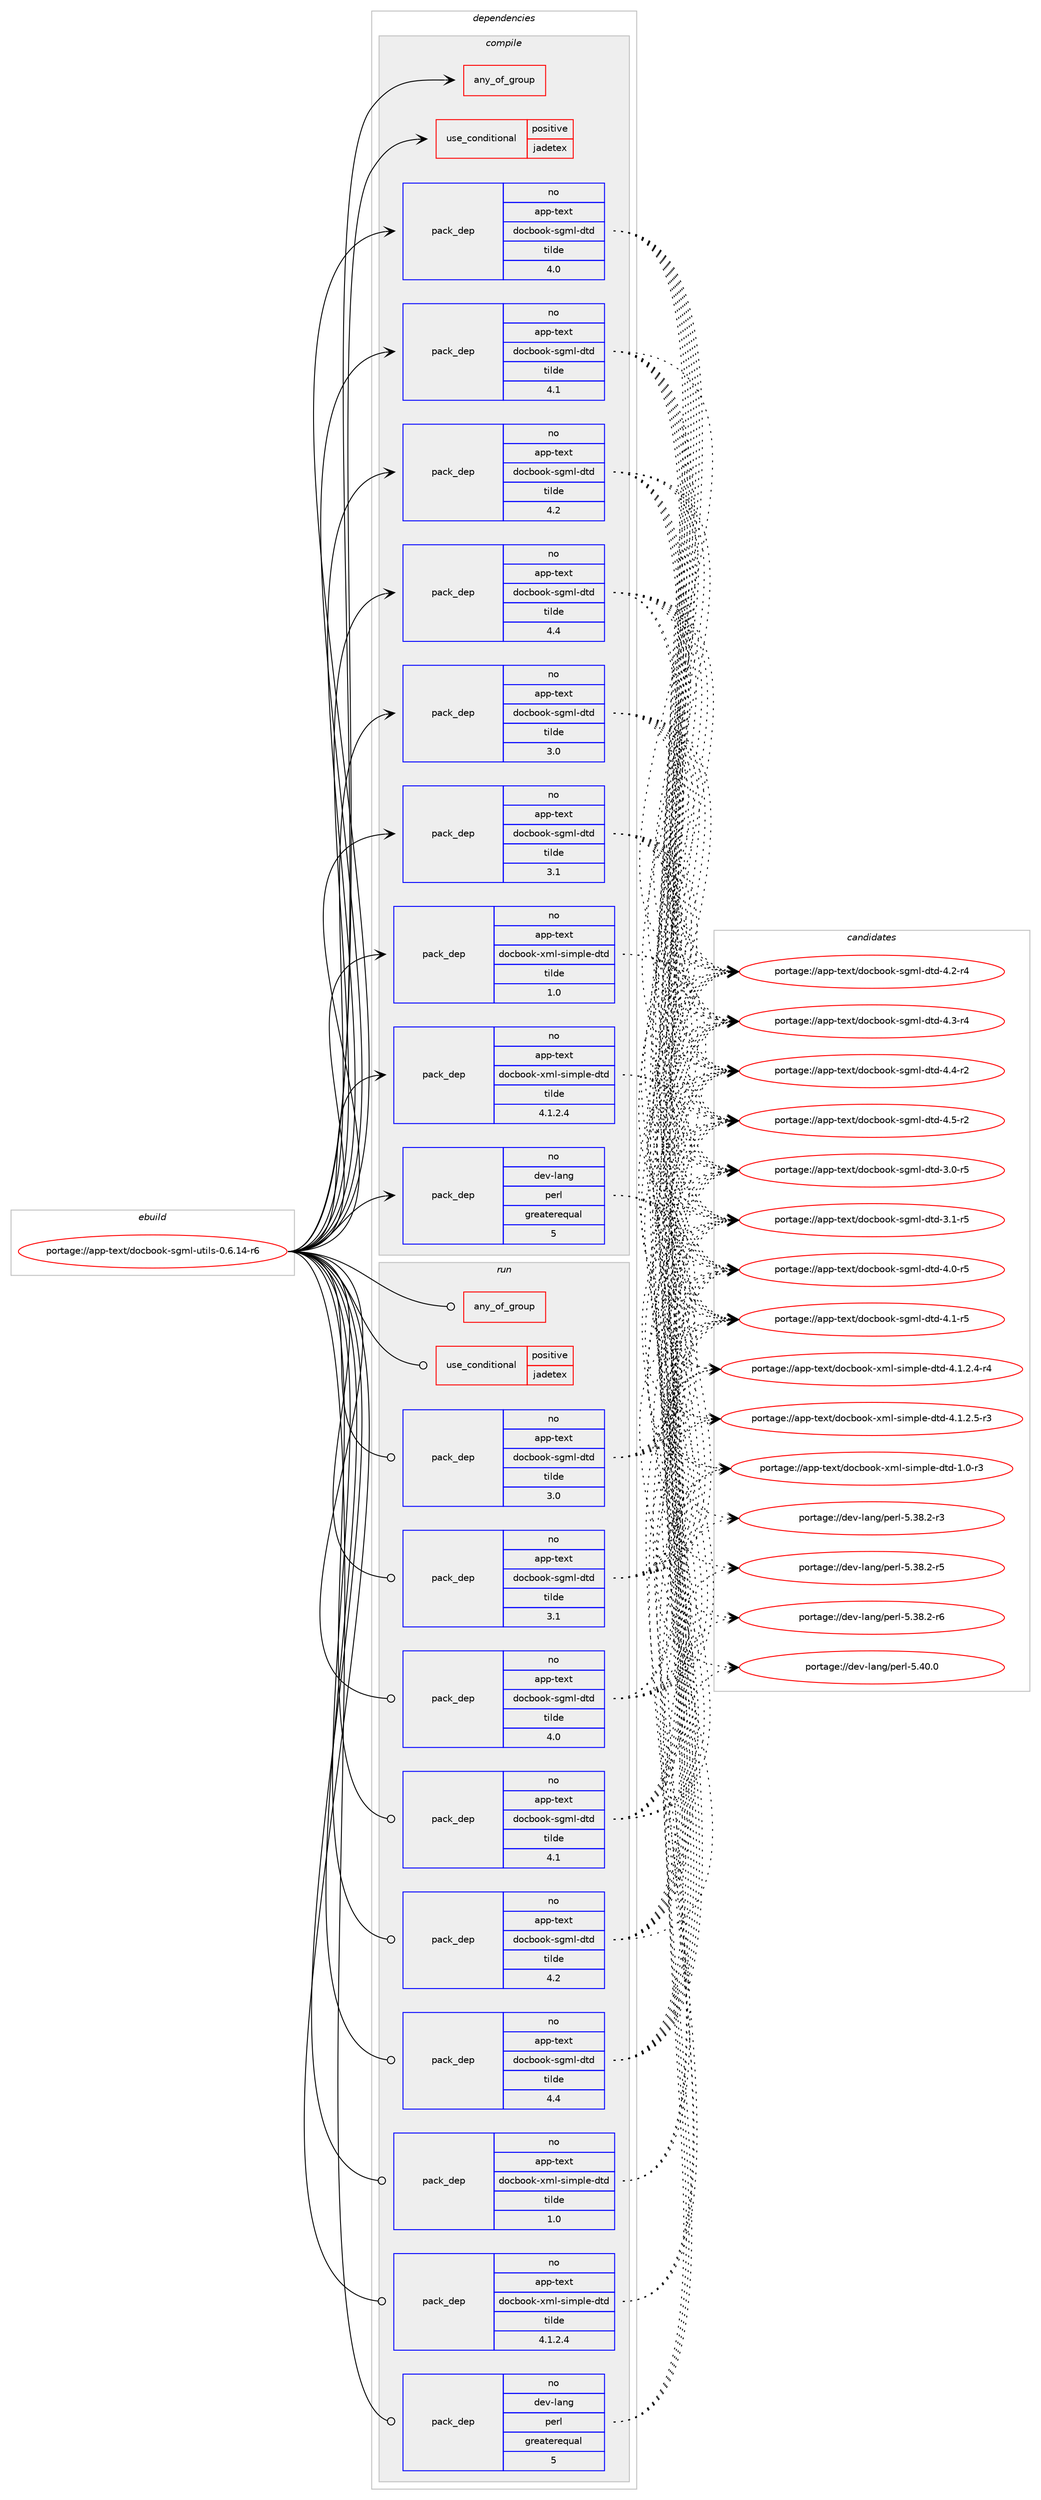 digraph prolog {

# *************
# Graph options
# *************

newrank=true;
concentrate=true;
compound=true;
graph [rankdir=LR,fontname=Helvetica,fontsize=10,ranksep=1.5];#, ranksep=2.5, nodesep=0.2];
edge  [arrowhead=vee];
node  [fontname=Helvetica,fontsize=10];

# **********
# The ebuild
# **********

subgraph cluster_leftcol {
color=gray;
rank=same;
label=<<i>ebuild</i>>;
id [label="portage://app-text/docbook-sgml-utils-0.6.14-r6", color=red, width=4, href="../app-text/docbook-sgml-utils-0.6.14-r6.svg"];
}

# ****************
# The dependencies
# ****************

subgraph cluster_midcol {
color=gray;
label=<<i>dependencies</i>>;
subgraph cluster_compile {
fillcolor="#eeeeee";
style=filled;
label=<<i>compile</i>>;
subgraph any417 {
dependency24338 [label=<<TABLE BORDER="0" CELLBORDER="1" CELLSPACING="0" CELLPADDING="4"><TR><TD CELLPADDING="10">any_of_group</TD></TR></TABLE>>, shape=none, color=red];# *** BEGIN UNKNOWN DEPENDENCY TYPE (TODO) ***
# dependency24338 -> package_dependency(portage://app-text/docbook-sgml-utils-0.6.14-r6,install,no,www-client,lynx,none,[,,],[],[])
# *** END UNKNOWN DEPENDENCY TYPE (TODO) ***

# *** BEGIN UNKNOWN DEPENDENCY TYPE (TODO) ***
# dependency24338 -> package_dependency(portage://app-text/docbook-sgml-utils-0.6.14-r6,install,no,www-client,links,none,[,,],[],[])
# *** END UNKNOWN DEPENDENCY TYPE (TODO) ***

# *** BEGIN UNKNOWN DEPENDENCY TYPE (TODO) ***
# dependency24338 -> package_dependency(portage://app-text/docbook-sgml-utils-0.6.14-r6,install,no,www-client,elinks,none,[,,],[],[])
# *** END UNKNOWN DEPENDENCY TYPE (TODO) ***

# *** BEGIN UNKNOWN DEPENDENCY TYPE (TODO) ***
# dependency24338 -> package_dependency(portage://app-text/docbook-sgml-utils-0.6.14-r6,install,no,virtual,w3m,none,[,,],[],[])
# *** END UNKNOWN DEPENDENCY TYPE (TODO) ***

}
id:e -> dependency24338:w [weight=20,style="solid",arrowhead="vee"];
subgraph cond14523 {
dependency24339 [label=<<TABLE BORDER="0" CELLBORDER="1" CELLSPACING="0" CELLPADDING="4"><TR><TD ROWSPAN="3" CELLPADDING="10">use_conditional</TD></TR><TR><TD>positive</TD></TR><TR><TD>jadetex</TD></TR></TABLE>>, shape=none, color=red];
# *** BEGIN UNKNOWN DEPENDENCY TYPE (TODO) ***
# dependency24339 -> package_dependency(portage://app-text/docbook-sgml-utils-0.6.14-r6,install,no,dev-texlive,texlive-formatsextra,none,[,,],[],[])
# *** END UNKNOWN DEPENDENCY TYPE (TODO) ***

}
id:e -> dependency24339:w [weight=20,style="solid",arrowhead="vee"];
# *** BEGIN UNKNOWN DEPENDENCY TYPE (TODO) ***
# id -> package_dependency(portage://app-text/docbook-sgml-utils-0.6.14-r6,install,no,app-text,docbook-dsssl-stylesheets,none,[,,],[],[])
# *** END UNKNOWN DEPENDENCY TYPE (TODO) ***

subgraph pack9348 {
dependency24340 [label=<<TABLE BORDER="0" CELLBORDER="1" CELLSPACING="0" CELLPADDING="4" WIDTH="220"><TR><TD ROWSPAN="6" CELLPADDING="30">pack_dep</TD></TR><TR><TD WIDTH="110">no</TD></TR><TR><TD>app-text</TD></TR><TR><TD>docbook-sgml-dtd</TD></TR><TR><TD>tilde</TD></TR><TR><TD>3.0</TD></TR></TABLE>>, shape=none, color=blue];
}
id:e -> dependency24340:w [weight=20,style="solid",arrowhead="vee"];
subgraph pack9349 {
dependency24341 [label=<<TABLE BORDER="0" CELLBORDER="1" CELLSPACING="0" CELLPADDING="4" WIDTH="220"><TR><TD ROWSPAN="6" CELLPADDING="30">pack_dep</TD></TR><TR><TD WIDTH="110">no</TD></TR><TR><TD>app-text</TD></TR><TR><TD>docbook-sgml-dtd</TD></TR><TR><TD>tilde</TD></TR><TR><TD>3.1</TD></TR></TABLE>>, shape=none, color=blue];
}
id:e -> dependency24341:w [weight=20,style="solid",arrowhead="vee"];
subgraph pack9350 {
dependency24342 [label=<<TABLE BORDER="0" CELLBORDER="1" CELLSPACING="0" CELLPADDING="4" WIDTH="220"><TR><TD ROWSPAN="6" CELLPADDING="30">pack_dep</TD></TR><TR><TD WIDTH="110">no</TD></TR><TR><TD>app-text</TD></TR><TR><TD>docbook-sgml-dtd</TD></TR><TR><TD>tilde</TD></TR><TR><TD>4.0</TD></TR></TABLE>>, shape=none, color=blue];
}
id:e -> dependency24342:w [weight=20,style="solid",arrowhead="vee"];
subgraph pack9351 {
dependency24343 [label=<<TABLE BORDER="0" CELLBORDER="1" CELLSPACING="0" CELLPADDING="4" WIDTH="220"><TR><TD ROWSPAN="6" CELLPADDING="30">pack_dep</TD></TR><TR><TD WIDTH="110">no</TD></TR><TR><TD>app-text</TD></TR><TR><TD>docbook-sgml-dtd</TD></TR><TR><TD>tilde</TD></TR><TR><TD>4.1</TD></TR></TABLE>>, shape=none, color=blue];
}
id:e -> dependency24343:w [weight=20,style="solid",arrowhead="vee"];
subgraph pack9352 {
dependency24344 [label=<<TABLE BORDER="0" CELLBORDER="1" CELLSPACING="0" CELLPADDING="4" WIDTH="220"><TR><TD ROWSPAN="6" CELLPADDING="30">pack_dep</TD></TR><TR><TD WIDTH="110">no</TD></TR><TR><TD>app-text</TD></TR><TR><TD>docbook-sgml-dtd</TD></TR><TR><TD>tilde</TD></TR><TR><TD>4.2</TD></TR></TABLE>>, shape=none, color=blue];
}
id:e -> dependency24344:w [weight=20,style="solid",arrowhead="vee"];
subgraph pack9353 {
dependency24345 [label=<<TABLE BORDER="0" CELLBORDER="1" CELLSPACING="0" CELLPADDING="4" WIDTH="220"><TR><TD ROWSPAN="6" CELLPADDING="30">pack_dep</TD></TR><TR><TD WIDTH="110">no</TD></TR><TR><TD>app-text</TD></TR><TR><TD>docbook-sgml-dtd</TD></TR><TR><TD>tilde</TD></TR><TR><TD>4.4</TD></TR></TABLE>>, shape=none, color=blue];
}
id:e -> dependency24345:w [weight=20,style="solid",arrowhead="vee"];
# *** BEGIN UNKNOWN DEPENDENCY TYPE (TODO) ***
# id -> package_dependency(portage://app-text/docbook-sgml-utils-0.6.14-r6,install,no,app-text,docbook-xml-dtd,none,[,,],[slot(4.2)],[])
# *** END UNKNOWN DEPENDENCY TYPE (TODO) ***

subgraph pack9354 {
dependency24346 [label=<<TABLE BORDER="0" CELLBORDER="1" CELLSPACING="0" CELLPADDING="4" WIDTH="220"><TR><TD ROWSPAN="6" CELLPADDING="30">pack_dep</TD></TR><TR><TD WIDTH="110">no</TD></TR><TR><TD>app-text</TD></TR><TR><TD>docbook-xml-simple-dtd</TD></TR><TR><TD>tilde</TD></TR><TR><TD>1.0</TD></TR></TABLE>>, shape=none, color=blue];
}
id:e -> dependency24346:w [weight=20,style="solid",arrowhead="vee"];
subgraph pack9355 {
dependency24347 [label=<<TABLE BORDER="0" CELLBORDER="1" CELLSPACING="0" CELLPADDING="4" WIDTH="220"><TR><TD ROWSPAN="6" CELLPADDING="30">pack_dep</TD></TR><TR><TD WIDTH="110">no</TD></TR><TR><TD>app-text</TD></TR><TR><TD>docbook-xml-simple-dtd</TD></TR><TR><TD>tilde</TD></TR><TR><TD>4.1.2.4</TD></TR></TABLE>>, shape=none, color=blue];
}
id:e -> dependency24347:w [weight=20,style="solid",arrowhead="vee"];
# *** BEGIN UNKNOWN DEPENDENCY TYPE (TODO) ***
# id -> package_dependency(portage://app-text/docbook-sgml-utils-0.6.14-r6,install,no,app-text,openjade,none,[,,],[],[])
# *** END UNKNOWN DEPENDENCY TYPE (TODO) ***

# *** BEGIN UNKNOWN DEPENDENCY TYPE (TODO) ***
# id -> package_dependency(portage://app-text/docbook-sgml-utils-0.6.14-r6,install,no,app-text,xhtml1,none,[,,],[],[])
# *** END UNKNOWN DEPENDENCY TYPE (TODO) ***

subgraph pack9356 {
dependency24348 [label=<<TABLE BORDER="0" CELLBORDER="1" CELLSPACING="0" CELLPADDING="4" WIDTH="220"><TR><TD ROWSPAN="6" CELLPADDING="30">pack_dep</TD></TR><TR><TD WIDTH="110">no</TD></TR><TR><TD>dev-lang</TD></TR><TR><TD>perl</TD></TR><TR><TD>greaterequal</TD></TR><TR><TD>5</TD></TR></TABLE>>, shape=none, color=blue];
}
id:e -> dependency24348:w [weight=20,style="solid",arrowhead="vee"];
# *** BEGIN UNKNOWN DEPENDENCY TYPE (TODO) ***
# id -> package_dependency(portage://app-text/docbook-sgml-utils-0.6.14-r6,install,no,dev-perl,SGMLSpm,none,[,,],[],[])
# *** END UNKNOWN DEPENDENCY TYPE (TODO) ***

}
subgraph cluster_compileandrun {
fillcolor="#eeeeee";
style=filled;
label=<<i>compile and run</i>>;
}
subgraph cluster_run {
fillcolor="#eeeeee";
style=filled;
label=<<i>run</i>>;
subgraph any418 {
dependency24349 [label=<<TABLE BORDER="0" CELLBORDER="1" CELLSPACING="0" CELLPADDING="4"><TR><TD CELLPADDING="10">any_of_group</TD></TR></TABLE>>, shape=none, color=red];# *** BEGIN UNKNOWN DEPENDENCY TYPE (TODO) ***
# dependency24349 -> package_dependency(portage://app-text/docbook-sgml-utils-0.6.14-r6,run,no,www-client,lynx,none,[,,],[],[])
# *** END UNKNOWN DEPENDENCY TYPE (TODO) ***

# *** BEGIN UNKNOWN DEPENDENCY TYPE (TODO) ***
# dependency24349 -> package_dependency(portage://app-text/docbook-sgml-utils-0.6.14-r6,run,no,www-client,links,none,[,,],[],[])
# *** END UNKNOWN DEPENDENCY TYPE (TODO) ***

# *** BEGIN UNKNOWN DEPENDENCY TYPE (TODO) ***
# dependency24349 -> package_dependency(portage://app-text/docbook-sgml-utils-0.6.14-r6,run,no,www-client,elinks,none,[,,],[],[])
# *** END UNKNOWN DEPENDENCY TYPE (TODO) ***

# *** BEGIN UNKNOWN DEPENDENCY TYPE (TODO) ***
# dependency24349 -> package_dependency(portage://app-text/docbook-sgml-utils-0.6.14-r6,run,no,virtual,w3m,none,[,,],[],[])
# *** END UNKNOWN DEPENDENCY TYPE (TODO) ***

}
id:e -> dependency24349:w [weight=20,style="solid",arrowhead="odot"];
subgraph cond14524 {
dependency24350 [label=<<TABLE BORDER="0" CELLBORDER="1" CELLSPACING="0" CELLPADDING="4"><TR><TD ROWSPAN="3" CELLPADDING="10">use_conditional</TD></TR><TR><TD>positive</TD></TR><TR><TD>jadetex</TD></TR></TABLE>>, shape=none, color=red];
# *** BEGIN UNKNOWN DEPENDENCY TYPE (TODO) ***
# dependency24350 -> package_dependency(portage://app-text/docbook-sgml-utils-0.6.14-r6,run,no,dev-texlive,texlive-formatsextra,none,[,,],[],[])
# *** END UNKNOWN DEPENDENCY TYPE (TODO) ***

}
id:e -> dependency24350:w [weight=20,style="solid",arrowhead="odot"];
# *** BEGIN UNKNOWN DEPENDENCY TYPE (TODO) ***
# id -> package_dependency(portage://app-text/docbook-sgml-utils-0.6.14-r6,run,no,app-text,docbook-dsssl-stylesheets,none,[,,],[],[])
# *** END UNKNOWN DEPENDENCY TYPE (TODO) ***

subgraph pack9357 {
dependency24351 [label=<<TABLE BORDER="0" CELLBORDER="1" CELLSPACING="0" CELLPADDING="4" WIDTH="220"><TR><TD ROWSPAN="6" CELLPADDING="30">pack_dep</TD></TR><TR><TD WIDTH="110">no</TD></TR><TR><TD>app-text</TD></TR><TR><TD>docbook-sgml-dtd</TD></TR><TR><TD>tilde</TD></TR><TR><TD>3.0</TD></TR></TABLE>>, shape=none, color=blue];
}
id:e -> dependency24351:w [weight=20,style="solid",arrowhead="odot"];
subgraph pack9358 {
dependency24352 [label=<<TABLE BORDER="0" CELLBORDER="1" CELLSPACING="0" CELLPADDING="4" WIDTH="220"><TR><TD ROWSPAN="6" CELLPADDING="30">pack_dep</TD></TR><TR><TD WIDTH="110">no</TD></TR><TR><TD>app-text</TD></TR><TR><TD>docbook-sgml-dtd</TD></TR><TR><TD>tilde</TD></TR><TR><TD>3.1</TD></TR></TABLE>>, shape=none, color=blue];
}
id:e -> dependency24352:w [weight=20,style="solid",arrowhead="odot"];
subgraph pack9359 {
dependency24353 [label=<<TABLE BORDER="0" CELLBORDER="1" CELLSPACING="0" CELLPADDING="4" WIDTH="220"><TR><TD ROWSPAN="6" CELLPADDING="30">pack_dep</TD></TR><TR><TD WIDTH="110">no</TD></TR><TR><TD>app-text</TD></TR><TR><TD>docbook-sgml-dtd</TD></TR><TR><TD>tilde</TD></TR><TR><TD>4.0</TD></TR></TABLE>>, shape=none, color=blue];
}
id:e -> dependency24353:w [weight=20,style="solid",arrowhead="odot"];
subgraph pack9360 {
dependency24354 [label=<<TABLE BORDER="0" CELLBORDER="1" CELLSPACING="0" CELLPADDING="4" WIDTH="220"><TR><TD ROWSPAN="6" CELLPADDING="30">pack_dep</TD></TR><TR><TD WIDTH="110">no</TD></TR><TR><TD>app-text</TD></TR><TR><TD>docbook-sgml-dtd</TD></TR><TR><TD>tilde</TD></TR><TR><TD>4.1</TD></TR></TABLE>>, shape=none, color=blue];
}
id:e -> dependency24354:w [weight=20,style="solid",arrowhead="odot"];
subgraph pack9361 {
dependency24355 [label=<<TABLE BORDER="0" CELLBORDER="1" CELLSPACING="0" CELLPADDING="4" WIDTH="220"><TR><TD ROWSPAN="6" CELLPADDING="30">pack_dep</TD></TR><TR><TD WIDTH="110">no</TD></TR><TR><TD>app-text</TD></TR><TR><TD>docbook-sgml-dtd</TD></TR><TR><TD>tilde</TD></TR><TR><TD>4.2</TD></TR></TABLE>>, shape=none, color=blue];
}
id:e -> dependency24355:w [weight=20,style="solid",arrowhead="odot"];
subgraph pack9362 {
dependency24356 [label=<<TABLE BORDER="0" CELLBORDER="1" CELLSPACING="0" CELLPADDING="4" WIDTH="220"><TR><TD ROWSPAN="6" CELLPADDING="30">pack_dep</TD></TR><TR><TD WIDTH="110">no</TD></TR><TR><TD>app-text</TD></TR><TR><TD>docbook-sgml-dtd</TD></TR><TR><TD>tilde</TD></TR><TR><TD>4.4</TD></TR></TABLE>>, shape=none, color=blue];
}
id:e -> dependency24356:w [weight=20,style="solid",arrowhead="odot"];
# *** BEGIN UNKNOWN DEPENDENCY TYPE (TODO) ***
# id -> package_dependency(portage://app-text/docbook-sgml-utils-0.6.14-r6,run,no,app-text,docbook-xml-dtd,none,[,,],[slot(4.2)],[])
# *** END UNKNOWN DEPENDENCY TYPE (TODO) ***

subgraph pack9363 {
dependency24357 [label=<<TABLE BORDER="0" CELLBORDER="1" CELLSPACING="0" CELLPADDING="4" WIDTH="220"><TR><TD ROWSPAN="6" CELLPADDING="30">pack_dep</TD></TR><TR><TD WIDTH="110">no</TD></TR><TR><TD>app-text</TD></TR><TR><TD>docbook-xml-simple-dtd</TD></TR><TR><TD>tilde</TD></TR><TR><TD>1.0</TD></TR></TABLE>>, shape=none, color=blue];
}
id:e -> dependency24357:w [weight=20,style="solid",arrowhead="odot"];
subgraph pack9364 {
dependency24358 [label=<<TABLE BORDER="0" CELLBORDER="1" CELLSPACING="0" CELLPADDING="4" WIDTH="220"><TR><TD ROWSPAN="6" CELLPADDING="30">pack_dep</TD></TR><TR><TD WIDTH="110">no</TD></TR><TR><TD>app-text</TD></TR><TR><TD>docbook-xml-simple-dtd</TD></TR><TR><TD>tilde</TD></TR><TR><TD>4.1.2.4</TD></TR></TABLE>>, shape=none, color=blue];
}
id:e -> dependency24358:w [weight=20,style="solid",arrowhead="odot"];
# *** BEGIN UNKNOWN DEPENDENCY TYPE (TODO) ***
# id -> package_dependency(portage://app-text/docbook-sgml-utils-0.6.14-r6,run,no,app-text,openjade,none,[,,],[],[])
# *** END UNKNOWN DEPENDENCY TYPE (TODO) ***

# *** BEGIN UNKNOWN DEPENDENCY TYPE (TODO) ***
# id -> package_dependency(portage://app-text/docbook-sgml-utils-0.6.14-r6,run,no,app-text,xhtml1,none,[,,],[],[])
# *** END UNKNOWN DEPENDENCY TYPE (TODO) ***

subgraph pack9365 {
dependency24359 [label=<<TABLE BORDER="0" CELLBORDER="1" CELLSPACING="0" CELLPADDING="4" WIDTH="220"><TR><TD ROWSPAN="6" CELLPADDING="30">pack_dep</TD></TR><TR><TD WIDTH="110">no</TD></TR><TR><TD>dev-lang</TD></TR><TR><TD>perl</TD></TR><TR><TD>greaterequal</TD></TR><TR><TD>5</TD></TR></TABLE>>, shape=none, color=blue];
}
id:e -> dependency24359:w [weight=20,style="solid",arrowhead="odot"];
# *** BEGIN UNKNOWN DEPENDENCY TYPE (TODO) ***
# id -> package_dependency(portage://app-text/docbook-sgml-utils-0.6.14-r6,run,no,dev-perl,SGMLSpm,none,[,,],[],[])
# *** END UNKNOWN DEPENDENCY TYPE (TODO) ***

}
}

# **************
# The candidates
# **************

subgraph cluster_choices {
rank=same;
color=gray;
label=<<i>candidates</i>>;

subgraph choice9348 {
color=black;
nodesep=1;
choice97112112451161011201164710011199981111111074511510310910845100116100455146484511453 [label="portage://app-text/docbook-sgml-dtd-3.0-r5", color=red, width=4,href="../app-text/docbook-sgml-dtd-3.0-r5.svg"];
choice97112112451161011201164710011199981111111074511510310910845100116100455146494511453 [label="portage://app-text/docbook-sgml-dtd-3.1-r5", color=red, width=4,href="../app-text/docbook-sgml-dtd-3.1-r5.svg"];
choice97112112451161011201164710011199981111111074511510310910845100116100455246484511453 [label="portage://app-text/docbook-sgml-dtd-4.0-r5", color=red, width=4,href="../app-text/docbook-sgml-dtd-4.0-r5.svg"];
choice97112112451161011201164710011199981111111074511510310910845100116100455246494511453 [label="portage://app-text/docbook-sgml-dtd-4.1-r5", color=red, width=4,href="../app-text/docbook-sgml-dtd-4.1-r5.svg"];
choice97112112451161011201164710011199981111111074511510310910845100116100455246504511452 [label="portage://app-text/docbook-sgml-dtd-4.2-r4", color=red, width=4,href="../app-text/docbook-sgml-dtd-4.2-r4.svg"];
choice97112112451161011201164710011199981111111074511510310910845100116100455246514511452 [label="portage://app-text/docbook-sgml-dtd-4.3-r4", color=red, width=4,href="../app-text/docbook-sgml-dtd-4.3-r4.svg"];
choice97112112451161011201164710011199981111111074511510310910845100116100455246524511450 [label="portage://app-text/docbook-sgml-dtd-4.4-r2", color=red, width=4,href="../app-text/docbook-sgml-dtd-4.4-r2.svg"];
choice97112112451161011201164710011199981111111074511510310910845100116100455246534511450 [label="portage://app-text/docbook-sgml-dtd-4.5-r2", color=red, width=4,href="../app-text/docbook-sgml-dtd-4.5-r2.svg"];
dependency24340:e -> choice97112112451161011201164710011199981111111074511510310910845100116100455146484511453:w [style=dotted,weight="100"];
dependency24340:e -> choice97112112451161011201164710011199981111111074511510310910845100116100455146494511453:w [style=dotted,weight="100"];
dependency24340:e -> choice97112112451161011201164710011199981111111074511510310910845100116100455246484511453:w [style=dotted,weight="100"];
dependency24340:e -> choice97112112451161011201164710011199981111111074511510310910845100116100455246494511453:w [style=dotted,weight="100"];
dependency24340:e -> choice97112112451161011201164710011199981111111074511510310910845100116100455246504511452:w [style=dotted,weight="100"];
dependency24340:e -> choice97112112451161011201164710011199981111111074511510310910845100116100455246514511452:w [style=dotted,weight="100"];
dependency24340:e -> choice97112112451161011201164710011199981111111074511510310910845100116100455246524511450:w [style=dotted,weight="100"];
dependency24340:e -> choice97112112451161011201164710011199981111111074511510310910845100116100455246534511450:w [style=dotted,weight="100"];
}
subgraph choice9349 {
color=black;
nodesep=1;
choice97112112451161011201164710011199981111111074511510310910845100116100455146484511453 [label="portage://app-text/docbook-sgml-dtd-3.0-r5", color=red, width=4,href="../app-text/docbook-sgml-dtd-3.0-r5.svg"];
choice97112112451161011201164710011199981111111074511510310910845100116100455146494511453 [label="portage://app-text/docbook-sgml-dtd-3.1-r5", color=red, width=4,href="../app-text/docbook-sgml-dtd-3.1-r5.svg"];
choice97112112451161011201164710011199981111111074511510310910845100116100455246484511453 [label="portage://app-text/docbook-sgml-dtd-4.0-r5", color=red, width=4,href="../app-text/docbook-sgml-dtd-4.0-r5.svg"];
choice97112112451161011201164710011199981111111074511510310910845100116100455246494511453 [label="portage://app-text/docbook-sgml-dtd-4.1-r5", color=red, width=4,href="../app-text/docbook-sgml-dtd-4.1-r5.svg"];
choice97112112451161011201164710011199981111111074511510310910845100116100455246504511452 [label="portage://app-text/docbook-sgml-dtd-4.2-r4", color=red, width=4,href="../app-text/docbook-sgml-dtd-4.2-r4.svg"];
choice97112112451161011201164710011199981111111074511510310910845100116100455246514511452 [label="portage://app-text/docbook-sgml-dtd-4.3-r4", color=red, width=4,href="../app-text/docbook-sgml-dtd-4.3-r4.svg"];
choice97112112451161011201164710011199981111111074511510310910845100116100455246524511450 [label="portage://app-text/docbook-sgml-dtd-4.4-r2", color=red, width=4,href="../app-text/docbook-sgml-dtd-4.4-r2.svg"];
choice97112112451161011201164710011199981111111074511510310910845100116100455246534511450 [label="portage://app-text/docbook-sgml-dtd-4.5-r2", color=red, width=4,href="../app-text/docbook-sgml-dtd-4.5-r2.svg"];
dependency24341:e -> choice97112112451161011201164710011199981111111074511510310910845100116100455146484511453:w [style=dotted,weight="100"];
dependency24341:e -> choice97112112451161011201164710011199981111111074511510310910845100116100455146494511453:w [style=dotted,weight="100"];
dependency24341:e -> choice97112112451161011201164710011199981111111074511510310910845100116100455246484511453:w [style=dotted,weight="100"];
dependency24341:e -> choice97112112451161011201164710011199981111111074511510310910845100116100455246494511453:w [style=dotted,weight="100"];
dependency24341:e -> choice97112112451161011201164710011199981111111074511510310910845100116100455246504511452:w [style=dotted,weight="100"];
dependency24341:e -> choice97112112451161011201164710011199981111111074511510310910845100116100455246514511452:w [style=dotted,weight="100"];
dependency24341:e -> choice97112112451161011201164710011199981111111074511510310910845100116100455246524511450:w [style=dotted,weight="100"];
dependency24341:e -> choice97112112451161011201164710011199981111111074511510310910845100116100455246534511450:w [style=dotted,weight="100"];
}
subgraph choice9350 {
color=black;
nodesep=1;
choice97112112451161011201164710011199981111111074511510310910845100116100455146484511453 [label="portage://app-text/docbook-sgml-dtd-3.0-r5", color=red, width=4,href="../app-text/docbook-sgml-dtd-3.0-r5.svg"];
choice97112112451161011201164710011199981111111074511510310910845100116100455146494511453 [label="portage://app-text/docbook-sgml-dtd-3.1-r5", color=red, width=4,href="../app-text/docbook-sgml-dtd-3.1-r5.svg"];
choice97112112451161011201164710011199981111111074511510310910845100116100455246484511453 [label="portage://app-text/docbook-sgml-dtd-4.0-r5", color=red, width=4,href="../app-text/docbook-sgml-dtd-4.0-r5.svg"];
choice97112112451161011201164710011199981111111074511510310910845100116100455246494511453 [label="portage://app-text/docbook-sgml-dtd-4.1-r5", color=red, width=4,href="../app-text/docbook-sgml-dtd-4.1-r5.svg"];
choice97112112451161011201164710011199981111111074511510310910845100116100455246504511452 [label="portage://app-text/docbook-sgml-dtd-4.2-r4", color=red, width=4,href="../app-text/docbook-sgml-dtd-4.2-r4.svg"];
choice97112112451161011201164710011199981111111074511510310910845100116100455246514511452 [label="portage://app-text/docbook-sgml-dtd-4.3-r4", color=red, width=4,href="../app-text/docbook-sgml-dtd-4.3-r4.svg"];
choice97112112451161011201164710011199981111111074511510310910845100116100455246524511450 [label="portage://app-text/docbook-sgml-dtd-4.4-r2", color=red, width=4,href="../app-text/docbook-sgml-dtd-4.4-r2.svg"];
choice97112112451161011201164710011199981111111074511510310910845100116100455246534511450 [label="portage://app-text/docbook-sgml-dtd-4.5-r2", color=red, width=4,href="../app-text/docbook-sgml-dtd-4.5-r2.svg"];
dependency24342:e -> choice97112112451161011201164710011199981111111074511510310910845100116100455146484511453:w [style=dotted,weight="100"];
dependency24342:e -> choice97112112451161011201164710011199981111111074511510310910845100116100455146494511453:w [style=dotted,weight="100"];
dependency24342:e -> choice97112112451161011201164710011199981111111074511510310910845100116100455246484511453:w [style=dotted,weight="100"];
dependency24342:e -> choice97112112451161011201164710011199981111111074511510310910845100116100455246494511453:w [style=dotted,weight="100"];
dependency24342:e -> choice97112112451161011201164710011199981111111074511510310910845100116100455246504511452:w [style=dotted,weight="100"];
dependency24342:e -> choice97112112451161011201164710011199981111111074511510310910845100116100455246514511452:w [style=dotted,weight="100"];
dependency24342:e -> choice97112112451161011201164710011199981111111074511510310910845100116100455246524511450:w [style=dotted,weight="100"];
dependency24342:e -> choice97112112451161011201164710011199981111111074511510310910845100116100455246534511450:w [style=dotted,weight="100"];
}
subgraph choice9351 {
color=black;
nodesep=1;
choice97112112451161011201164710011199981111111074511510310910845100116100455146484511453 [label="portage://app-text/docbook-sgml-dtd-3.0-r5", color=red, width=4,href="../app-text/docbook-sgml-dtd-3.0-r5.svg"];
choice97112112451161011201164710011199981111111074511510310910845100116100455146494511453 [label="portage://app-text/docbook-sgml-dtd-3.1-r5", color=red, width=4,href="../app-text/docbook-sgml-dtd-3.1-r5.svg"];
choice97112112451161011201164710011199981111111074511510310910845100116100455246484511453 [label="portage://app-text/docbook-sgml-dtd-4.0-r5", color=red, width=4,href="../app-text/docbook-sgml-dtd-4.0-r5.svg"];
choice97112112451161011201164710011199981111111074511510310910845100116100455246494511453 [label="portage://app-text/docbook-sgml-dtd-4.1-r5", color=red, width=4,href="../app-text/docbook-sgml-dtd-4.1-r5.svg"];
choice97112112451161011201164710011199981111111074511510310910845100116100455246504511452 [label="portage://app-text/docbook-sgml-dtd-4.2-r4", color=red, width=4,href="../app-text/docbook-sgml-dtd-4.2-r4.svg"];
choice97112112451161011201164710011199981111111074511510310910845100116100455246514511452 [label="portage://app-text/docbook-sgml-dtd-4.3-r4", color=red, width=4,href="../app-text/docbook-sgml-dtd-4.3-r4.svg"];
choice97112112451161011201164710011199981111111074511510310910845100116100455246524511450 [label="portage://app-text/docbook-sgml-dtd-4.4-r2", color=red, width=4,href="../app-text/docbook-sgml-dtd-4.4-r2.svg"];
choice97112112451161011201164710011199981111111074511510310910845100116100455246534511450 [label="portage://app-text/docbook-sgml-dtd-4.5-r2", color=red, width=4,href="../app-text/docbook-sgml-dtd-4.5-r2.svg"];
dependency24343:e -> choice97112112451161011201164710011199981111111074511510310910845100116100455146484511453:w [style=dotted,weight="100"];
dependency24343:e -> choice97112112451161011201164710011199981111111074511510310910845100116100455146494511453:w [style=dotted,weight="100"];
dependency24343:e -> choice97112112451161011201164710011199981111111074511510310910845100116100455246484511453:w [style=dotted,weight="100"];
dependency24343:e -> choice97112112451161011201164710011199981111111074511510310910845100116100455246494511453:w [style=dotted,weight="100"];
dependency24343:e -> choice97112112451161011201164710011199981111111074511510310910845100116100455246504511452:w [style=dotted,weight="100"];
dependency24343:e -> choice97112112451161011201164710011199981111111074511510310910845100116100455246514511452:w [style=dotted,weight="100"];
dependency24343:e -> choice97112112451161011201164710011199981111111074511510310910845100116100455246524511450:w [style=dotted,weight="100"];
dependency24343:e -> choice97112112451161011201164710011199981111111074511510310910845100116100455246534511450:w [style=dotted,weight="100"];
}
subgraph choice9352 {
color=black;
nodesep=1;
choice97112112451161011201164710011199981111111074511510310910845100116100455146484511453 [label="portage://app-text/docbook-sgml-dtd-3.0-r5", color=red, width=4,href="../app-text/docbook-sgml-dtd-3.0-r5.svg"];
choice97112112451161011201164710011199981111111074511510310910845100116100455146494511453 [label="portage://app-text/docbook-sgml-dtd-3.1-r5", color=red, width=4,href="../app-text/docbook-sgml-dtd-3.1-r5.svg"];
choice97112112451161011201164710011199981111111074511510310910845100116100455246484511453 [label="portage://app-text/docbook-sgml-dtd-4.0-r5", color=red, width=4,href="../app-text/docbook-sgml-dtd-4.0-r5.svg"];
choice97112112451161011201164710011199981111111074511510310910845100116100455246494511453 [label="portage://app-text/docbook-sgml-dtd-4.1-r5", color=red, width=4,href="../app-text/docbook-sgml-dtd-4.1-r5.svg"];
choice97112112451161011201164710011199981111111074511510310910845100116100455246504511452 [label="portage://app-text/docbook-sgml-dtd-4.2-r4", color=red, width=4,href="../app-text/docbook-sgml-dtd-4.2-r4.svg"];
choice97112112451161011201164710011199981111111074511510310910845100116100455246514511452 [label="portage://app-text/docbook-sgml-dtd-4.3-r4", color=red, width=4,href="../app-text/docbook-sgml-dtd-4.3-r4.svg"];
choice97112112451161011201164710011199981111111074511510310910845100116100455246524511450 [label="portage://app-text/docbook-sgml-dtd-4.4-r2", color=red, width=4,href="../app-text/docbook-sgml-dtd-4.4-r2.svg"];
choice97112112451161011201164710011199981111111074511510310910845100116100455246534511450 [label="portage://app-text/docbook-sgml-dtd-4.5-r2", color=red, width=4,href="../app-text/docbook-sgml-dtd-4.5-r2.svg"];
dependency24344:e -> choice97112112451161011201164710011199981111111074511510310910845100116100455146484511453:w [style=dotted,weight="100"];
dependency24344:e -> choice97112112451161011201164710011199981111111074511510310910845100116100455146494511453:w [style=dotted,weight="100"];
dependency24344:e -> choice97112112451161011201164710011199981111111074511510310910845100116100455246484511453:w [style=dotted,weight="100"];
dependency24344:e -> choice97112112451161011201164710011199981111111074511510310910845100116100455246494511453:w [style=dotted,weight="100"];
dependency24344:e -> choice97112112451161011201164710011199981111111074511510310910845100116100455246504511452:w [style=dotted,weight="100"];
dependency24344:e -> choice97112112451161011201164710011199981111111074511510310910845100116100455246514511452:w [style=dotted,weight="100"];
dependency24344:e -> choice97112112451161011201164710011199981111111074511510310910845100116100455246524511450:w [style=dotted,weight="100"];
dependency24344:e -> choice97112112451161011201164710011199981111111074511510310910845100116100455246534511450:w [style=dotted,weight="100"];
}
subgraph choice9353 {
color=black;
nodesep=1;
choice97112112451161011201164710011199981111111074511510310910845100116100455146484511453 [label="portage://app-text/docbook-sgml-dtd-3.0-r5", color=red, width=4,href="../app-text/docbook-sgml-dtd-3.0-r5.svg"];
choice97112112451161011201164710011199981111111074511510310910845100116100455146494511453 [label="portage://app-text/docbook-sgml-dtd-3.1-r5", color=red, width=4,href="../app-text/docbook-sgml-dtd-3.1-r5.svg"];
choice97112112451161011201164710011199981111111074511510310910845100116100455246484511453 [label="portage://app-text/docbook-sgml-dtd-4.0-r5", color=red, width=4,href="../app-text/docbook-sgml-dtd-4.0-r5.svg"];
choice97112112451161011201164710011199981111111074511510310910845100116100455246494511453 [label="portage://app-text/docbook-sgml-dtd-4.1-r5", color=red, width=4,href="../app-text/docbook-sgml-dtd-4.1-r5.svg"];
choice97112112451161011201164710011199981111111074511510310910845100116100455246504511452 [label="portage://app-text/docbook-sgml-dtd-4.2-r4", color=red, width=4,href="../app-text/docbook-sgml-dtd-4.2-r4.svg"];
choice97112112451161011201164710011199981111111074511510310910845100116100455246514511452 [label="portage://app-text/docbook-sgml-dtd-4.3-r4", color=red, width=4,href="../app-text/docbook-sgml-dtd-4.3-r4.svg"];
choice97112112451161011201164710011199981111111074511510310910845100116100455246524511450 [label="portage://app-text/docbook-sgml-dtd-4.4-r2", color=red, width=4,href="../app-text/docbook-sgml-dtd-4.4-r2.svg"];
choice97112112451161011201164710011199981111111074511510310910845100116100455246534511450 [label="portage://app-text/docbook-sgml-dtd-4.5-r2", color=red, width=4,href="../app-text/docbook-sgml-dtd-4.5-r2.svg"];
dependency24345:e -> choice97112112451161011201164710011199981111111074511510310910845100116100455146484511453:w [style=dotted,weight="100"];
dependency24345:e -> choice97112112451161011201164710011199981111111074511510310910845100116100455146494511453:w [style=dotted,weight="100"];
dependency24345:e -> choice97112112451161011201164710011199981111111074511510310910845100116100455246484511453:w [style=dotted,weight="100"];
dependency24345:e -> choice97112112451161011201164710011199981111111074511510310910845100116100455246494511453:w [style=dotted,weight="100"];
dependency24345:e -> choice97112112451161011201164710011199981111111074511510310910845100116100455246504511452:w [style=dotted,weight="100"];
dependency24345:e -> choice97112112451161011201164710011199981111111074511510310910845100116100455246514511452:w [style=dotted,weight="100"];
dependency24345:e -> choice97112112451161011201164710011199981111111074511510310910845100116100455246524511450:w [style=dotted,weight="100"];
dependency24345:e -> choice97112112451161011201164710011199981111111074511510310910845100116100455246534511450:w [style=dotted,weight="100"];
}
subgraph choice9354 {
color=black;
nodesep=1;
choice9711211245116101120116471001119998111111107451201091084511510510911210810145100116100454946484511451 [label="portage://app-text/docbook-xml-simple-dtd-1.0-r3", color=red, width=4,href="../app-text/docbook-xml-simple-dtd-1.0-r3.svg"];
choice971121124511610112011647100111999811111110745120109108451151051091121081014510011610045524649465046524511452 [label="portage://app-text/docbook-xml-simple-dtd-4.1.2.4-r4", color=red, width=4,href="../app-text/docbook-xml-simple-dtd-4.1.2.4-r4.svg"];
choice971121124511610112011647100111999811111110745120109108451151051091121081014510011610045524649465046534511451 [label="portage://app-text/docbook-xml-simple-dtd-4.1.2.5-r3", color=red, width=4,href="../app-text/docbook-xml-simple-dtd-4.1.2.5-r3.svg"];
dependency24346:e -> choice9711211245116101120116471001119998111111107451201091084511510510911210810145100116100454946484511451:w [style=dotted,weight="100"];
dependency24346:e -> choice971121124511610112011647100111999811111110745120109108451151051091121081014510011610045524649465046524511452:w [style=dotted,weight="100"];
dependency24346:e -> choice971121124511610112011647100111999811111110745120109108451151051091121081014510011610045524649465046534511451:w [style=dotted,weight="100"];
}
subgraph choice9355 {
color=black;
nodesep=1;
choice9711211245116101120116471001119998111111107451201091084511510510911210810145100116100454946484511451 [label="portage://app-text/docbook-xml-simple-dtd-1.0-r3", color=red, width=4,href="../app-text/docbook-xml-simple-dtd-1.0-r3.svg"];
choice971121124511610112011647100111999811111110745120109108451151051091121081014510011610045524649465046524511452 [label="portage://app-text/docbook-xml-simple-dtd-4.1.2.4-r4", color=red, width=4,href="../app-text/docbook-xml-simple-dtd-4.1.2.4-r4.svg"];
choice971121124511610112011647100111999811111110745120109108451151051091121081014510011610045524649465046534511451 [label="portage://app-text/docbook-xml-simple-dtd-4.1.2.5-r3", color=red, width=4,href="../app-text/docbook-xml-simple-dtd-4.1.2.5-r3.svg"];
dependency24347:e -> choice9711211245116101120116471001119998111111107451201091084511510510911210810145100116100454946484511451:w [style=dotted,weight="100"];
dependency24347:e -> choice971121124511610112011647100111999811111110745120109108451151051091121081014510011610045524649465046524511452:w [style=dotted,weight="100"];
dependency24347:e -> choice971121124511610112011647100111999811111110745120109108451151051091121081014510011610045524649465046534511451:w [style=dotted,weight="100"];
}
subgraph choice9356 {
color=black;
nodesep=1;
choice100101118451089711010347112101114108455346515646504511451 [label="portage://dev-lang/perl-5.38.2-r3", color=red, width=4,href="../dev-lang/perl-5.38.2-r3.svg"];
choice100101118451089711010347112101114108455346515646504511453 [label="portage://dev-lang/perl-5.38.2-r5", color=red, width=4,href="../dev-lang/perl-5.38.2-r5.svg"];
choice100101118451089711010347112101114108455346515646504511454 [label="portage://dev-lang/perl-5.38.2-r6", color=red, width=4,href="../dev-lang/perl-5.38.2-r6.svg"];
choice10010111845108971101034711210111410845534652484648 [label="portage://dev-lang/perl-5.40.0", color=red, width=4,href="../dev-lang/perl-5.40.0.svg"];
dependency24348:e -> choice100101118451089711010347112101114108455346515646504511451:w [style=dotted,weight="100"];
dependency24348:e -> choice100101118451089711010347112101114108455346515646504511453:w [style=dotted,weight="100"];
dependency24348:e -> choice100101118451089711010347112101114108455346515646504511454:w [style=dotted,weight="100"];
dependency24348:e -> choice10010111845108971101034711210111410845534652484648:w [style=dotted,weight="100"];
}
subgraph choice9357 {
color=black;
nodesep=1;
choice97112112451161011201164710011199981111111074511510310910845100116100455146484511453 [label="portage://app-text/docbook-sgml-dtd-3.0-r5", color=red, width=4,href="../app-text/docbook-sgml-dtd-3.0-r5.svg"];
choice97112112451161011201164710011199981111111074511510310910845100116100455146494511453 [label="portage://app-text/docbook-sgml-dtd-3.1-r5", color=red, width=4,href="../app-text/docbook-sgml-dtd-3.1-r5.svg"];
choice97112112451161011201164710011199981111111074511510310910845100116100455246484511453 [label="portage://app-text/docbook-sgml-dtd-4.0-r5", color=red, width=4,href="../app-text/docbook-sgml-dtd-4.0-r5.svg"];
choice97112112451161011201164710011199981111111074511510310910845100116100455246494511453 [label="portage://app-text/docbook-sgml-dtd-4.1-r5", color=red, width=4,href="../app-text/docbook-sgml-dtd-4.1-r5.svg"];
choice97112112451161011201164710011199981111111074511510310910845100116100455246504511452 [label="portage://app-text/docbook-sgml-dtd-4.2-r4", color=red, width=4,href="../app-text/docbook-sgml-dtd-4.2-r4.svg"];
choice97112112451161011201164710011199981111111074511510310910845100116100455246514511452 [label="portage://app-text/docbook-sgml-dtd-4.3-r4", color=red, width=4,href="../app-text/docbook-sgml-dtd-4.3-r4.svg"];
choice97112112451161011201164710011199981111111074511510310910845100116100455246524511450 [label="portage://app-text/docbook-sgml-dtd-4.4-r2", color=red, width=4,href="../app-text/docbook-sgml-dtd-4.4-r2.svg"];
choice97112112451161011201164710011199981111111074511510310910845100116100455246534511450 [label="portage://app-text/docbook-sgml-dtd-4.5-r2", color=red, width=4,href="../app-text/docbook-sgml-dtd-4.5-r2.svg"];
dependency24351:e -> choice97112112451161011201164710011199981111111074511510310910845100116100455146484511453:w [style=dotted,weight="100"];
dependency24351:e -> choice97112112451161011201164710011199981111111074511510310910845100116100455146494511453:w [style=dotted,weight="100"];
dependency24351:e -> choice97112112451161011201164710011199981111111074511510310910845100116100455246484511453:w [style=dotted,weight="100"];
dependency24351:e -> choice97112112451161011201164710011199981111111074511510310910845100116100455246494511453:w [style=dotted,weight="100"];
dependency24351:e -> choice97112112451161011201164710011199981111111074511510310910845100116100455246504511452:w [style=dotted,weight="100"];
dependency24351:e -> choice97112112451161011201164710011199981111111074511510310910845100116100455246514511452:w [style=dotted,weight="100"];
dependency24351:e -> choice97112112451161011201164710011199981111111074511510310910845100116100455246524511450:w [style=dotted,weight="100"];
dependency24351:e -> choice97112112451161011201164710011199981111111074511510310910845100116100455246534511450:w [style=dotted,weight="100"];
}
subgraph choice9358 {
color=black;
nodesep=1;
choice97112112451161011201164710011199981111111074511510310910845100116100455146484511453 [label="portage://app-text/docbook-sgml-dtd-3.0-r5", color=red, width=4,href="../app-text/docbook-sgml-dtd-3.0-r5.svg"];
choice97112112451161011201164710011199981111111074511510310910845100116100455146494511453 [label="portage://app-text/docbook-sgml-dtd-3.1-r5", color=red, width=4,href="../app-text/docbook-sgml-dtd-3.1-r5.svg"];
choice97112112451161011201164710011199981111111074511510310910845100116100455246484511453 [label="portage://app-text/docbook-sgml-dtd-4.0-r5", color=red, width=4,href="../app-text/docbook-sgml-dtd-4.0-r5.svg"];
choice97112112451161011201164710011199981111111074511510310910845100116100455246494511453 [label="portage://app-text/docbook-sgml-dtd-4.1-r5", color=red, width=4,href="../app-text/docbook-sgml-dtd-4.1-r5.svg"];
choice97112112451161011201164710011199981111111074511510310910845100116100455246504511452 [label="portage://app-text/docbook-sgml-dtd-4.2-r4", color=red, width=4,href="../app-text/docbook-sgml-dtd-4.2-r4.svg"];
choice97112112451161011201164710011199981111111074511510310910845100116100455246514511452 [label="portage://app-text/docbook-sgml-dtd-4.3-r4", color=red, width=4,href="../app-text/docbook-sgml-dtd-4.3-r4.svg"];
choice97112112451161011201164710011199981111111074511510310910845100116100455246524511450 [label="portage://app-text/docbook-sgml-dtd-4.4-r2", color=red, width=4,href="../app-text/docbook-sgml-dtd-4.4-r2.svg"];
choice97112112451161011201164710011199981111111074511510310910845100116100455246534511450 [label="portage://app-text/docbook-sgml-dtd-4.5-r2", color=red, width=4,href="../app-text/docbook-sgml-dtd-4.5-r2.svg"];
dependency24352:e -> choice97112112451161011201164710011199981111111074511510310910845100116100455146484511453:w [style=dotted,weight="100"];
dependency24352:e -> choice97112112451161011201164710011199981111111074511510310910845100116100455146494511453:w [style=dotted,weight="100"];
dependency24352:e -> choice97112112451161011201164710011199981111111074511510310910845100116100455246484511453:w [style=dotted,weight="100"];
dependency24352:e -> choice97112112451161011201164710011199981111111074511510310910845100116100455246494511453:w [style=dotted,weight="100"];
dependency24352:e -> choice97112112451161011201164710011199981111111074511510310910845100116100455246504511452:w [style=dotted,weight="100"];
dependency24352:e -> choice97112112451161011201164710011199981111111074511510310910845100116100455246514511452:w [style=dotted,weight="100"];
dependency24352:e -> choice97112112451161011201164710011199981111111074511510310910845100116100455246524511450:w [style=dotted,weight="100"];
dependency24352:e -> choice97112112451161011201164710011199981111111074511510310910845100116100455246534511450:w [style=dotted,weight="100"];
}
subgraph choice9359 {
color=black;
nodesep=1;
choice97112112451161011201164710011199981111111074511510310910845100116100455146484511453 [label="portage://app-text/docbook-sgml-dtd-3.0-r5", color=red, width=4,href="../app-text/docbook-sgml-dtd-3.0-r5.svg"];
choice97112112451161011201164710011199981111111074511510310910845100116100455146494511453 [label="portage://app-text/docbook-sgml-dtd-3.1-r5", color=red, width=4,href="../app-text/docbook-sgml-dtd-3.1-r5.svg"];
choice97112112451161011201164710011199981111111074511510310910845100116100455246484511453 [label="portage://app-text/docbook-sgml-dtd-4.0-r5", color=red, width=4,href="../app-text/docbook-sgml-dtd-4.0-r5.svg"];
choice97112112451161011201164710011199981111111074511510310910845100116100455246494511453 [label="portage://app-text/docbook-sgml-dtd-4.1-r5", color=red, width=4,href="../app-text/docbook-sgml-dtd-4.1-r5.svg"];
choice97112112451161011201164710011199981111111074511510310910845100116100455246504511452 [label="portage://app-text/docbook-sgml-dtd-4.2-r4", color=red, width=4,href="../app-text/docbook-sgml-dtd-4.2-r4.svg"];
choice97112112451161011201164710011199981111111074511510310910845100116100455246514511452 [label="portage://app-text/docbook-sgml-dtd-4.3-r4", color=red, width=4,href="../app-text/docbook-sgml-dtd-4.3-r4.svg"];
choice97112112451161011201164710011199981111111074511510310910845100116100455246524511450 [label="portage://app-text/docbook-sgml-dtd-4.4-r2", color=red, width=4,href="../app-text/docbook-sgml-dtd-4.4-r2.svg"];
choice97112112451161011201164710011199981111111074511510310910845100116100455246534511450 [label="portage://app-text/docbook-sgml-dtd-4.5-r2", color=red, width=4,href="../app-text/docbook-sgml-dtd-4.5-r2.svg"];
dependency24353:e -> choice97112112451161011201164710011199981111111074511510310910845100116100455146484511453:w [style=dotted,weight="100"];
dependency24353:e -> choice97112112451161011201164710011199981111111074511510310910845100116100455146494511453:w [style=dotted,weight="100"];
dependency24353:e -> choice97112112451161011201164710011199981111111074511510310910845100116100455246484511453:w [style=dotted,weight="100"];
dependency24353:e -> choice97112112451161011201164710011199981111111074511510310910845100116100455246494511453:w [style=dotted,weight="100"];
dependency24353:e -> choice97112112451161011201164710011199981111111074511510310910845100116100455246504511452:w [style=dotted,weight="100"];
dependency24353:e -> choice97112112451161011201164710011199981111111074511510310910845100116100455246514511452:w [style=dotted,weight="100"];
dependency24353:e -> choice97112112451161011201164710011199981111111074511510310910845100116100455246524511450:w [style=dotted,weight="100"];
dependency24353:e -> choice97112112451161011201164710011199981111111074511510310910845100116100455246534511450:w [style=dotted,weight="100"];
}
subgraph choice9360 {
color=black;
nodesep=1;
choice97112112451161011201164710011199981111111074511510310910845100116100455146484511453 [label="portage://app-text/docbook-sgml-dtd-3.0-r5", color=red, width=4,href="../app-text/docbook-sgml-dtd-3.0-r5.svg"];
choice97112112451161011201164710011199981111111074511510310910845100116100455146494511453 [label="portage://app-text/docbook-sgml-dtd-3.1-r5", color=red, width=4,href="../app-text/docbook-sgml-dtd-3.1-r5.svg"];
choice97112112451161011201164710011199981111111074511510310910845100116100455246484511453 [label="portage://app-text/docbook-sgml-dtd-4.0-r5", color=red, width=4,href="../app-text/docbook-sgml-dtd-4.0-r5.svg"];
choice97112112451161011201164710011199981111111074511510310910845100116100455246494511453 [label="portage://app-text/docbook-sgml-dtd-4.1-r5", color=red, width=4,href="../app-text/docbook-sgml-dtd-4.1-r5.svg"];
choice97112112451161011201164710011199981111111074511510310910845100116100455246504511452 [label="portage://app-text/docbook-sgml-dtd-4.2-r4", color=red, width=4,href="../app-text/docbook-sgml-dtd-4.2-r4.svg"];
choice97112112451161011201164710011199981111111074511510310910845100116100455246514511452 [label="portage://app-text/docbook-sgml-dtd-4.3-r4", color=red, width=4,href="../app-text/docbook-sgml-dtd-4.3-r4.svg"];
choice97112112451161011201164710011199981111111074511510310910845100116100455246524511450 [label="portage://app-text/docbook-sgml-dtd-4.4-r2", color=red, width=4,href="../app-text/docbook-sgml-dtd-4.4-r2.svg"];
choice97112112451161011201164710011199981111111074511510310910845100116100455246534511450 [label="portage://app-text/docbook-sgml-dtd-4.5-r2", color=red, width=4,href="../app-text/docbook-sgml-dtd-4.5-r2.svg"];
dependency24354:e -> choice97112112451161011201164710011199981111111074511510310910845100116100455146484511453:w [style=dotted,weight="100"];
dependency24354:e -> choice97112112451161011201164710011199981111111074511510310910845100116100455146494511453:w [style=dotted,weight="100"];
dependency24354:e -> choice97112112451161011201164710011199981111111074511510310910845100116100455246484511453:w [style=dotted,weight="100"];
dependency24354:e -> choice97112112451161011201164710011199981111111074511510310910845100116100455246494511453:w [style=dotted,weight="100"];
dependency24354:e -> choice97112112451161011201164710011199981111111074511510310910845100116100455246504511452:w [style=dotted,weight="100"];
dependency24354:e -> choice97112112451161011201164710011199981111111074511510310910845100116100455246514511452:w [style=dotted,weight="100"];
dependency24354:e -> choice97112112451161011201164710011199981111111074511510310910845100116100455246524511450:w [style=dotted,weight="100"];
dependency24354:e -> choice97112112451161011201164710011199981111111074511510310910845100116100455246534511450:w [style=dotted,weight="100"];
}
subgraph choice9361 {
color=black;
nodesep=1;
choice97112112451161011201164710011199981111111074511510310910845100116100455146484511453 [label="portage://app-text/docbook-sgml-dtd-3.0-r5", color=red, width=4,href="../app-text/docbook-sgml-dtd-3.0-r5.svg"];
choice97112112451161011201164710011199981111111074511510310910845100116100455146494511453 [label="portage://app-text/docbook-sgml-dtd-3.1-r5", color=red, width=4,href="../app-text/docbook-sgml-dtd-3.1-r5.svg"];
choice97112112451161011201164710011199981111111074511510310910845100116100455246484511453 [label="portage://app-text/docbook-sgml-dtd-4.0-r5", color=red, width=4,href="../app-text/docbook-sgml-dtd-4.0-r5.svg"];
choice97112112451161011201164710011199981111111074511510310910845100116100455246494511453 [label="portage://app-text/docbook-sgml-dtd-4.1-r5", color=red, width=4,href="../app-text/docbook-sgml-dtd-4.1-r5.svg"];
choice97112112451161011201164710011199981111111074511510310910845100116100455246504511452 [label="portage://app-text/docbook-sgml-dtd-4.2-r4", color=red, width=4,href="../app-text/docbook-sgml-dtd-4.2-r4.svg"];
choice97112112451161011201164710011199981111111074511510310910845100116100455246514511452 [label="portage://app-text/docbook-sgml-dtd-4.3-r4", color=red, width=4,href="../app-text/docbook-sgml-dtd-4.3-r4.svg"];
choice97112112451161011201164710011199981111111074511510310910845100116100455246524511450 [label="portage://app-text/docbook-sgml-dtd-4.4-r2", color=red, width=4,href="../app-text/docbook-sgml-dtd-4.4-r2.svg"];
choice97112112451161011201164710011199981111111074511510310910845100116100455246534511450 [label="portage://app-text/docbook-sgml-dtd-4.5-r2", color=red, width=4,href="../app-text/docbook-sgml-dtd-4.5-r2.svg"];
dependency24355:e -> choice97112112451161011201164710011199981111111074511510310910845100116100455146484511453:w [style=dotted,weight="100"];
dependency24355:e -> choice97112112451161011201164710011199981111111074511510310910845100116100455146494511453:w [style=dotted,weight="100"];
dependency24355:e -> choice97112112451161011201164710011199981111111074511510310910845100116100455246484511453:w [style=dotted,weight="100"];
dependency24355:e -> choice97112112451161011201164710011199981111111074511510310910845100116100455246494511453:w [style=dotted,weight="100"];
dependency24355:e -> choice97112112451161011201164710011199981111111074511510310910845100116100455246504511452:w [style=dotted,weight="100"];
dependency24355:e -> choice97112112451161011201164710011199981111111074511510310910845100116100455246514511452:w [style=dotted,weight="100"];
dependency24355:e -> choice97112112451161011201164710011199981111111074511510310910845100116100455246524511450:w [style=dotted,weight="100"];
dependency24355:e -> choice97112112451161011201164710011199981111111074511510310910845100116100455246534511450:w [style=dotted,weight="100"];
}
subgraph choice9362 {
color=black;
nodesep=1;
choice97112112451161011201164710011199981111111074511510310910845100116100455146484511453 [label="portage://app-text/docbook-sgml-dtd-3.0-r5", color=red, width=4,href="../app-text/docbook-sgml-dtd-3.0-r5.svg"];
choice97112112451161011201164710011199981111111074511510310910845100116100455146494511453 [label="portage://app-text/docbook-sgml-dtd-3.1-r5", color=red, width=4,href="../app-text/docbook-sgml-dtd-3.1-r5.svg"];
choice97112112451161011201164710011199981111111074511510310910845100116100455246484511453 [label="portage://app-text/docbook-sgml-dtd-4.0-r5", color=red, width=4,href="../app-text/docbook-sgml-dtd-4.0-r5.svg"];
choice97112112451161011201164710011199981111111074511510310910845100116100455246494511453 [label="portage://app-text/docbook-sgml-dtd-4.1-r5", color=red, width=4,href="../app-text/docbook-sgml-dtd-4.1-r5.svg"];
choice97112112451161011201164710011199981111111074511510310910845100116100455246504511452 [label="portage://app-text/docbook-sgml-dtd-4.2-r4", color=red, width=4,href="../app-text/docbook-sgml-dtd-4.2-r4.svg"];
choice97112112451161011201164710011199981111111074511510310910845100116100455246514511452 [label="portage://app-text/docbook-sgml-dtd-4.3-r4", color=red, width=4,href="../app-text/docbook-sgml-dtd-4.3-r4.svg"];
choice97112112451161011201164710011199981111111074511510310910845100116100455246524511450 [label="portage://app-text/docbook-sgml-dtd-4.4-r2", color=red, width=4,href="../app-text/docbook-sgml-dtd-4.4-r2.svg"];
choice97112112451161011201164710011199981111111074511510310910845100116100455246534511450 [label="portage://app-text/docbook-sgml-dtd-4.5-r2", color=red, width=4,href="../app-text/docbook-sgml-dtd-4.5-r2.svg"];
dependency24356:e -> choice97112112451161011201164710011199981111111074511510310910845100116100455146484511453:w [style=dotted,weight="100"];
dependency24356:e -> choice97112112451161011201164710011199981111111074511510310910845100116100455146494511453:w [style=dotted,weight="100"];
dependency24356:e -> choice97112112451161011201164710011199981111111074511510310910845100116100455246484511453:w [style=dotted,weight="100"];
dependency24356:e -> choice97112112451161011201164710011199981111111074511510310910845100116100455246494511453:w [style=dotted,weight="100"];
dependency24356:e -> choice97112112451161011201164710011199981111111074511510310910845100116100455246504511452:w [style=dotted,weight="100"];
dependency24356:e -> choice97112112451161011201164710011199981111111074511510310910845100116100455246514511452:w [style=dotted,weight="100"];
dependency24356:e -> choice97112112451161011201164710011199981111111074511510310910845100116100455246524511450:w [style=dotted,weight="100"];
dependency24356:e -> choice97112112451161011201164710011199981111111074511510310910845100116100455246534511450:w [style=dotted,weight="100"];
}
subgraph choice9363 {
color=black;
nodesep=1;
choice9711211245116101120116471001119998111111107451201091084511510510911210810145100116100454946484511451 [label="portage://app-text/docbook-xml-simple-dtd-1.0-r3", color=red, width=4,href="../app-text/docbook-xml-simple-dtd-1.0-r3.svg"];
choice971121124511610112011647100111999811111110745120109108451151051091121081014510011610045524649465046524511452 [label="portage://app-text/docbook-xml-simple-dtd-4.1.2.4-r4", color=red, width=4,href="../app-text/docbook-xml-simple-dtd-4.1.2.4-r4.svg"];
choice971121124511610112011647100111999811111110745120109108451151051091121081014510011610045524649465046534511451 [label="portage://app-text/docbook-xml-simple-dtd-4.1.2.5-r3", color=red, width=4,href="../app-text/docbook-xml-simple-dtd-4.1.2.5-r3.svg"];
dependency24357:e -> choice9711211245116101120116471001119998111111107451201091084511510510911210810145100116100454946484511451:w [style=dotted,weight="100"];
dependency24357:e -> choice971121124511610112011647100111999811111110745120109108451151051091121081014510011610045524649465046524511452:w [style=dotted,weight="100"];
dependency24357:e -> choice971121124511610112011647100111999811111110745120109108451151051091121081014510011610045524649465046534511451:w [style=dotted,weight="100"];
}
subgraph choice9364 {
color=black;
nodesep=1;
choice9711211245116101120116471001119998111111107451201091084511510510911210810145100116100454946484511451 [label="portage://app-text/docbook-xml-simple-dtd-1.0-r3", color=red, width=4,href="../app-text/docbook-xml-simple-dtd-1.0-r3.svg"];
choice971121124511610112011647100111999811111110745120109108451151051091121081014510011610045524649465046524511452 [label="portage://app-text/docbook-xml-simple-dtd-4.1.2.4-r4", color=red, width=4,href="../app-text/docbook-xml-simple-dtd-4.1.2.4-r4.svg"];
choice971121124511610112011647100111999811111110745120109108451151051091121081014510011610045524649465046534511451 [label="portage://app-text/docbook-xml-simple-dtd-4.1.2.5-r3", color=red, width=4,href="../app-text/docbook-xml-simple-dtd-4.1.2.5-r3.svg"];
dependency24358:e -> choice9711211245116101120116471001119998111111107451201091084511510510911210810145100116100454946484511451:w [style=dotted,weight="100"];
dependency24358:e -> choice971121124511610112011647100111999811111110745120109108451151051091121081014510011610045524649465046524511452:w [style=dotted,weight="100"];
dependency24358:e -> choice971121124511610112011647100111999811111110745120109108451151051091121081014510011610045524649465046534511451:w [style=dotted,weight="100"];
}
subgraph choice9365 {
color=black;
nodesep=1;
choice100101118451089711010347112101114108455346515646504511451 [label="portage://dev-lang/perl-5.38.2-r3", color=red, width=4,href="../dev-lang/perl-5.38.2-r3.svg"];
choice100101118451089711010347112101114108455346515646504511453 [label="portage://dev-lang/perl-5.38.2-r5", color=red, width=4,href="../dev-lang/perl-5.38.2-r5.svg"];
choice100101118451089711010347112101114108455346515646504511454 [label="portage://dev-lang/perl-5.38.2-r6", color=red, width=4,href="../dev-lang/perl-5.38.2-r6.svg"];
choice10010111845108971101034711210111410845534652484648 [label="portage://dev-lang/perl-5.40.0", color=red, width=4,href="../dev-lang/perl-5.40.0.svg"];
dependency24359:e -> choice100101118451089711010347112101114108455346515646504511451:w [style=dotted,weight="100"];
dependency24359:e -> choice100101118451089711010347112101114108455346515646504511453:w [style=dotted,weight="100"];
dependency24359:e -> choice100101118451089711010347112101114108455346515646504511454:w [style=dotted,weight="100"];
dependency24359:e -> choice10010111845108971101034711210111410845534652484648:w [style=dotted,weight="100"];
}
}

}
